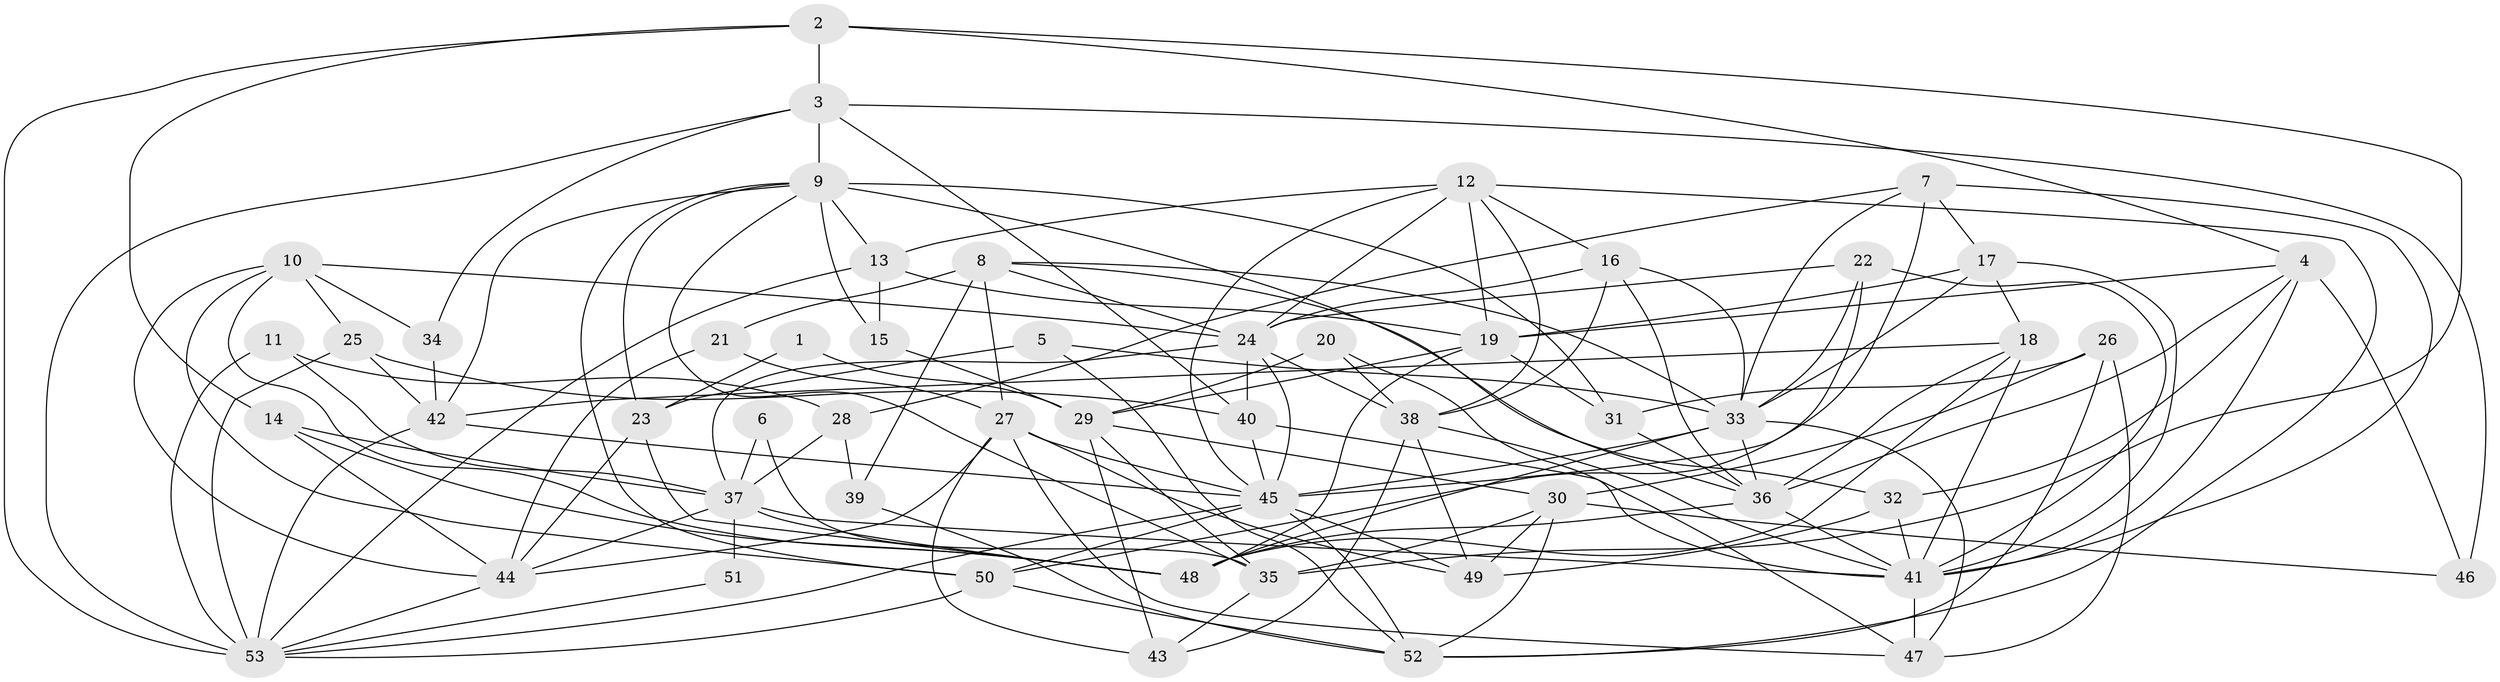// original degree distribution, {2: 0.1509433962264151, 5: 0.18867924528301888, 6: 0.08490566037735849, 4: 0.29245283018867924, 3: 0.2358490566037736, 7: 0.009433962264150943, 8: 0.03773584905660377}
// Generated by graph-tools (version 1.1) at 2025/01/03/09/25 03:01:58]
// undirected, 53 vertices, 147 edges
graph export_dot {
graph [start="1"]
  node [color=gray90,style=filled];
  1;
  2;
  3;
  4;
  5;
  6;
  7;
  8;
  9;
  10;
  11;
  12;
  13;
  14;
  15;
  16;
  17;
  18;
  19;
  20;
  21;
  22;
  23;
  24;
  25;
  26;
  27;
  28;
  29;
  30;
  31;
  32;
  33;
  34;
  35;
  36;
  37;
  38;
  39;
  40;
  41;
  42;
  43;
  44;
  45;
  46;
  47;
  48;
  49;
  50;
  51;
  52;
  53;
  1 -- 23 [weight=1.0];
  1 -- 29 [weight=1.0];
  2 -- 3 [weight=1.0];
  2 -- 4 [weight=1.0];
  2 -- 14 [weight=1.0];
  2 -- 35 [weight=1.0];
  2 -- 53 [weight=1.0];
  3 -- 9 [weight=1.0];
  3 -- 34 [weight=1.0];
  3 -- 40 [weight=1.0];
  3 -- 46 [weight=1.0];
  3 -- 53 [weight=1.0];
  4 -- 19 [weight=1.0];
  4 -- 32 [weight=1.0];
  4 -- 36 [weight=1.0];
  4 -- 41 [weight=1.0];
  4 -- 46 [weight=1.0];
  5 -- 23 [weight=1.0];
  5 -- 33 [weight=1.0];
  5 -- 52 [weight=1.0];
  6 -- 35 [weight=1.0];
  6 -- 37 [weight=1.0];
  7 -- 17 [weight=1.0];
  7 -- 28 [weight=1.0];
  7 -- 33 [weight=1.0];
  7 -- 41 [weight=1.0];
  7 -- 45 [weight=1.0];
  8 -- 21 [weight=2.0];
  8 -- 24 [weight=1.0];
  8 -- 27 [weight=1.0];
  8 -- 32 [weight=1.0];
  8 -- 33 [weight=1.0];
  8 -- 39 [weight=1.0];
  9 -- 13 [weight=2.0];
  9 -- 15 [weight=1.0];
  9 -- 23 [weight=1.0];
  9 -- 31 [weight=1.0];
  9 -- 35 [weight=1.0];
  9 -- 36 [weight=1.0];
  9 -- 42 [weight=1.0];
  9 -- 50 [weight=1.0];
  10 -- 24 [weight=1.0];
  10 -- 25 [weight=1.0];
  10 -- 34 [weight=1.0];
  10 -- 44 [weight=1.0];
  10 -- 48 [weight=1.0];
  10 -- 50 [weight=1.0];
  11 -- 28 [weight=1.0];
  11 -- 37 [weight=1.0];
  11 -- 53 [weight=2.0];
  12 -- 13 [weight=1.0];
  12 -- 16 [weight=1.0];
  12 -- 19 [weight=1.0];
  12 -- 24 [weight=1.0];
  12 -- 38 [weight=1.0];
  12 -- 45 [weight=1.0];
  12 -- 52 [weight=1.0];
  13 -- 15 [weight=1.0];
  13 -- 19 [weight=1.0];
  13 -- 53 [weight=1.0];
  14 -- 37 [weight=1.0];
  14 -- 44 [weight=1.0];
  14 -- 48 [weight=1.0];
  15 -- 29 [weight=1.0];
  16 -- 24 [weight=1.0];
  16 -- 33 [weight=1.0];
  16 -- 36 [weight=1.0];
  16 -- 38 [weight=1.0];
  17 -- 18 [weight=1.0];
  17 -- 19 [weight=1.0];
  17 -- 33 [weight=1.0];
  17 -- 41 [weight=1.0];
  18 -- 36 [weight=1.0];
  18 -- 41 [weight=1.0];
  18 -- 42 [weight=1.0];
  18 -- 48 [weight=1.0];
  19 -- 29 [weight=1.0];
  19 -- 31 [weight=1.0];
  19 -- 48 [weight=1.0];
  20 -- 29 [weight=1.0];
  20 -- 38 [weight=1.0];
  20 -- 47 [weight=1.0];
  21 -- 27 [weight=1.0];
  21 -- 44 [weight=1.0];
  22 -- 24 [weight=1.0];
  22 -- 33 [weight=1.0];
  22 -- 41 [weight=1.0];
  22 -- 50 [weight=1.0];
  23 -- 44 [weight=1.0];
  23 -- 48 [weight=1.0];
  24 -- 37 [weight=1.0];
  24 -- 38 [weight=1.0];
  24 -- 40 [weight=1.0];
  24 -- 45 [weight=1.0];
  25 -- 40 [weight=1.0];
  25 -- 42 [weight=1.0];
  25 -- 53 [weight=1.0];
  26 -- 30 [weight=1.0];
  26 -- 31 [weight=1.0];
  26 -- 47 [weight=1.0];
  26 -- 52 [weight=1.0];
  27 -- 43 [weight=1.0];
  27 -- 44 [weight=1.0];
  27 -- 45 [weight=1.0];
  27 -- 47 [weight=1.0];
  27 -- 49 [weight=1.0];
  28 -- 37 [weight=1.0];
  28 -- 39 [weight=1.0];
  29 -- 30 [weight=1.0];
  29 -- 35 [weight=1.0];
  29 -- 43 [weight=1.0];
  30 -- 35 [weight=1.0];
  30 -- 46 [weight=1.0];
  30 -- 49 [weight=1.0];
  30 -- 52 [weight=1.0];
  31 -- 36 [weight=1.0];
  32 -- 41 [weight=1.0];
  32 -- 49 [weight=1.0];
  33 -- 36 [weight=1.0];
  33 -- 45 [weight=1.0];
  33 -- 47 [weight=1.0];
  33 -- 48 [weight=1.0];
  34 -- 42 [weight=1.0];
  35 -- 43 [weight=1.0];
  36 -- 41 [weight=1.0];
  36 -- 48 [weight=1.0];
  37 -- 41 [weight=1.0];
  37 -- 44 [weight=1.0];
  37 -- 48 [weight=1.0];
  37 -- 51 [weight=3.0];
  38 -- 41 [weight=1.0];
  38 -- 43 [weight=1.0];
  38 -- 49 [weight=1.0];
  39 -- 52 [weight=1.0];
  40 -- 41 [weight=1.0];
  40 -- 45 [weight=1.0];
  41 -- 47 [weight=1.0];
  42 -- 45 [weight=1.0];
  42 -- 53 [weight=1.0];
  44 -- 53 [weight=1.0];
  45 -- 49 [weight=1.0];
  45 -- 50 [weight=1.0];
  45 -- 52 [weight=2.0];
  45 -- 53 [weight=1.0];
  50 -- 52 [weight=1.0];
  50 -- 53 [weight=1.0];
  51 -- 53 [weight=1.0];
}
